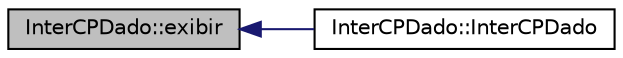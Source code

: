 digraph "InterCPDado::exibir"
{
  edge [fontname="Helvetica",fontsize="10",labelfontname="Helvetica",labelfontsize="10"];
  node [fontname="Helvetica",fontsize="10",shape=record];
  rankdir="LR";
  Node16 [label="InterCPDado::exibir",height=0.2,width=0.4,color="black", fillcolor="grey75", style="filled", fontcolor="black"];
  Node16 -> Node17 [dir="back",color="midnightblue",fontsize="10",style="solid",fontname="Helvetica"];
  Node17 [label="InterCPDado::InterCPDado",height=0.2,width=0.4,color="black", fillcolor="white", style="filled",URL="$class_inter_c_p_dado.html#aed7a766c1422f33aab3c7e4f0c4a560a",tooltip="Construtor com o conhecimento prévio da tabela de símbolos. "];
}
